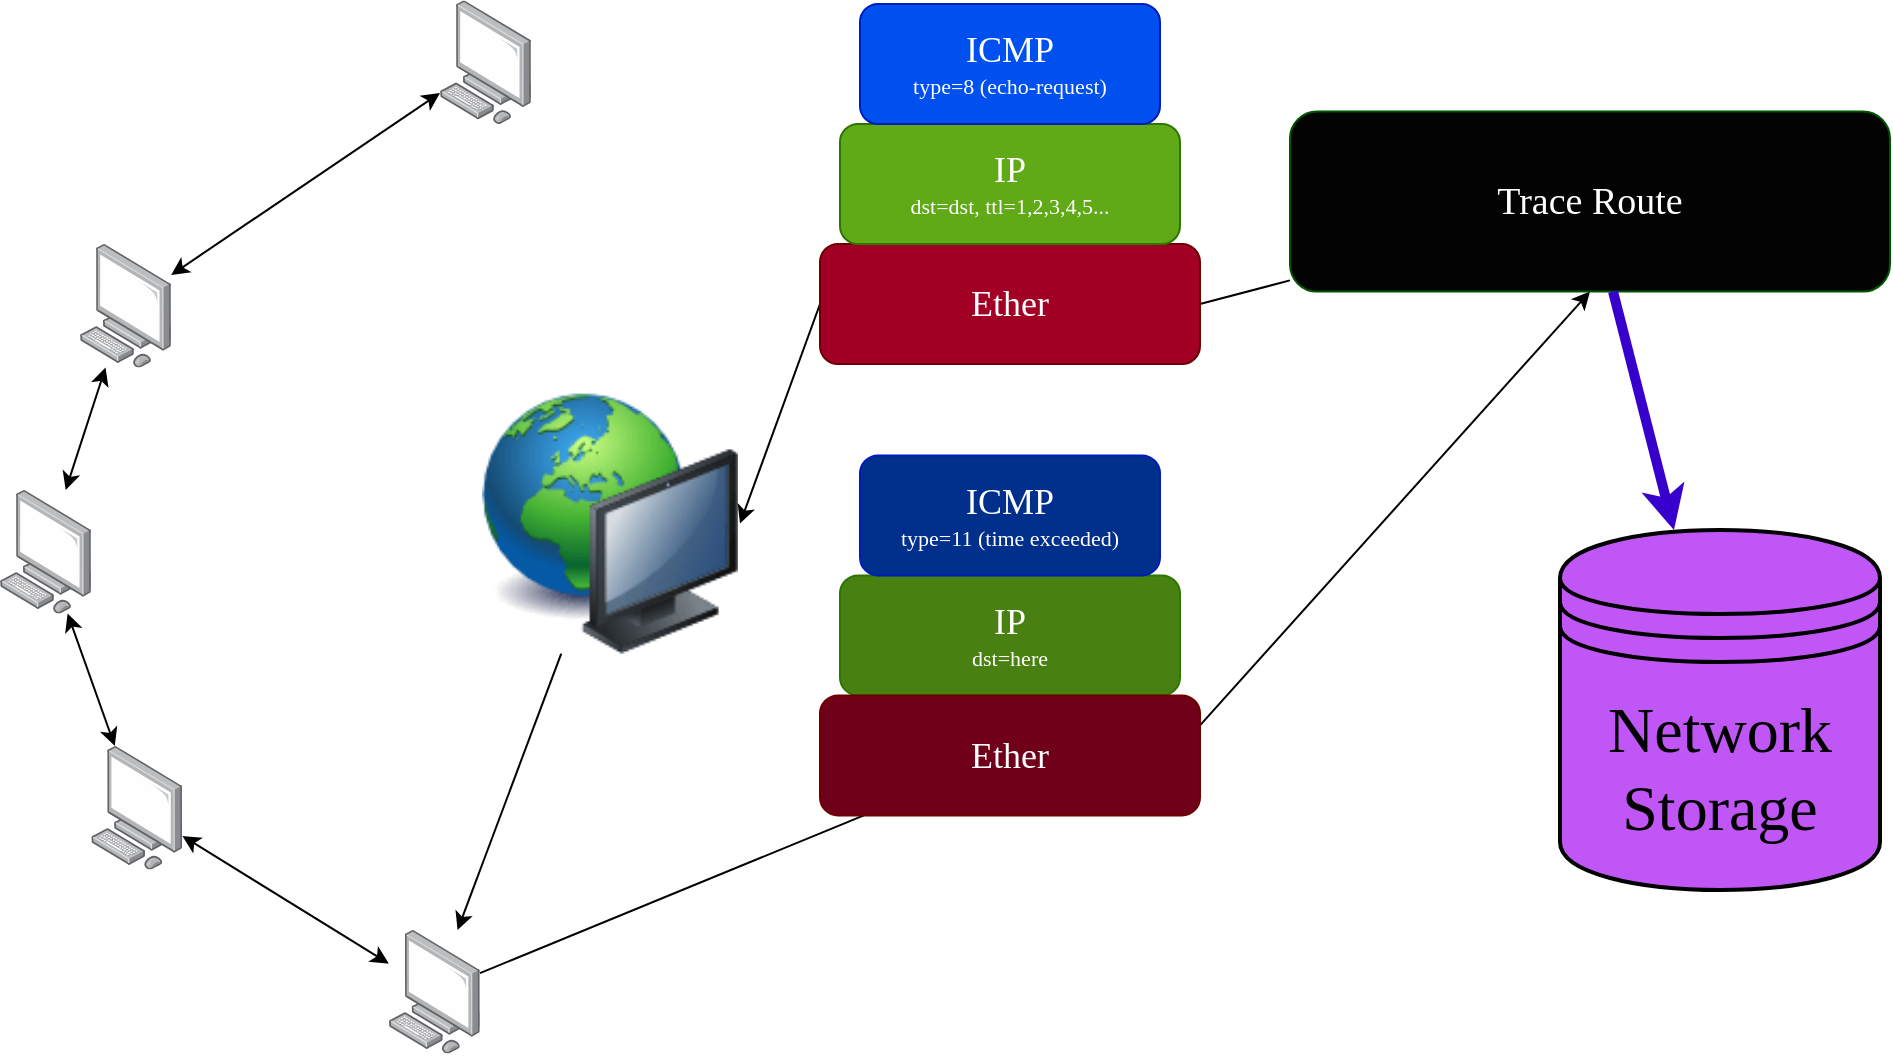 <mxfile>
    <diagram id="fEH0jCM9jVXo35o1cyl-" name="Page-1">
        <mxGraphModel dx="2427" dy="1179" grid="1" gridSize="10" guides="1" tooltips="1" connect="1" arrows="1" fold="1" page="1" pageScale="1" pageWidth="850" pageHeight="1100" math="0" shadow="0">
            <root>
                <mxCell id="0"/>
                <mxCell id="1" parent="0"/>
                <mxCell id="10" style="edgeStyle=none;html=1;exitX=0;exitY=0.5;exitDx=0;exitDy=0;entryX=1;entryY=0.5;entryDx=0;entryDy=0;startArrow=none;" parent="1" source="29" target="9" edge="1">
                    <mxGeometry relative="1" as="geometry"/>
                </mxCell>
                <mxCell id="16" style="edgeStyle=none;html=1;" parent="1" source="9" target="15" edge="1">
                    <mxGeometry relative="1" as="geometry"/>
                </mxCell>
                <mxCell id="9" value="" style="image;html=1;image=img/lib/clip_art/computers/Network_128x128.png" parent="1" vertex="1">
                    <mxGeometry x="-280" y="311.8" width="130" height="130" as="geometry"/>
                </mxCell>
                <mxCell id="11" value="" style="points=[];aspect=fixed;html=1;align=center;shadow=0;dashed=0;image;image=img/lib/allied_telesis/computer_and_terminals/Personal_Computer.svg;" parent="1" vertex="1">
                    <mxGeometry x="-300" y="115.2" width="45.6" height="61.8" as="geometry"/>
                </mxCell>
                <mxCell id="12" value="" style="points=[];aspect=fixed;html=1;align=center;shadow=0;dashed=0;image;image=img/lib/allied_telesis/computer_and_terminals/Personal_Computer.svg;" parent="1" vertex="1">
                    <mxGeometry x="-480" y="237" width="45.6" height="61.8" as="geometry"/>
                </mxCell>
                <mxCell id="13" value="" style="points=[];aspect=fixed;html=1;align=center;shadow=0;dashed=0;image;image=img/lib/allied_telesis/computer_and_terminals/Personal_Computer.svg;" parent="1" vertex="1">
                    <mxGeometry x="-520" y="360" width="45.6" height="61.8" as="geometry"/>
                </mxCell>
                <mxCell id="14" value="" style="points=[];aspect=fixed;html=1;align=center;shadow=0;dashed=0;image;image=img/lib/allied_telesis/computer_and_terminals/Personal_Computer.svg;" parent="1" vertex="1">
                    <mxGeometry x="-474.4" y="488" width="45.6" height="61.8" as="geometry"/>
                </mxCell>
                <mxCell id="15" value="" style="points=[];aspect=fixed;html=1;align=center;shadow=0;dashed=0;image;image=img/lib/allied_telesis/computer_and_terminals/Personal_Computer.svg;" parent="1" vertex="1">
                    <mxGeometry x="-325.6" y="580" width="45.6" height="61.8" as="geometry"/>
                </mxCell>
                <mxCell id="38" value="" style="edgeStyle=none;html=1;entryX=1;entryY=0.5;entryDx=0;entryDy=0;endArrow=none;startArrow=none;" parent="1" source="75" target="29" edge="1">
                    <mxGeometry relative="1" as="geometry">
                        <mxPoint x="480" y="351.8" as="sourcePoint"/>
                        <mxPoint x="170" y="366.8" as="targetPoint"/>
                    </mxGeometry>
                </mxCell>
                <mxCell id="29" value="&lt;font style=&quot;font-size: 18px;&quot;&gt;Ether&lt;/font&gt;" style="rounded=1;whiteSpace=wrap;html=1;fontFamily=Consolas;fillColor=#a20025;fontColor=#ffffff;strokeColor=#6F0000;" parent="1" vertex="1">
                    <mxGeometry x="-110" y="237" width="190" height="60" as="geometry"/>
                </mxCell>
                <mxCell id="39" value="&lt;font style=&quot;&quot;&gt;&lt;span style=&quot;font-size: 18px;&quot;&gt;IP&lt;br&gt;&lt;/span&gt;&lt;/font&gt;&lt;font style=&quot;font-size: 11px;&quot;&gt;dst=dst, ttl=1,2,3,4,5...&lt;/font&gt;" style="rounded=1;whiteSpace=wrap;html=1;fontFamily=Consolas;fillColor=#60a917;fontColor=#ffffff;strokeColor=#2D7600;" parent="1" vertex="1">
                    <mxGeometry x="-100" y="177" width="170" height="60" as="geometry"/>
                </mxCell>
                <mxCell id="40" value="&lt;font style=&quot;&quot;&gt;&lt;span style=&quot;font-size: 18px;&quot;&gt;ICMP&lt;br&gt;&lt;/span&gt;&lt;/font&gt;&lt;font style=&quot;font-size: 11px;&quot;&gt;type=8 (echo-request)&lt;/font&gt;" style="rounded=1;whiteSpace=wrap;html=1;fontFamily=Consolas;fillColor=#0050ef;fontColor=#ffffff;strokeColor=#001DBC;" parent="1" vertex="1">
                    <mxGeometry x="-90" y="117.0" width="150" height="60" as="geometry"/>
                </mxCell>
                <mxCell id="42" value="&lt;font style=&quot;&quot;&gt;&lt;span style=&quot;font-size: 18px;&quot;&gt;IP&lt;br&gt;&lt;/span&gt;&lt;/font&gt;&lt;font style=&quot;font-size: 11px;&quot;&gt;dst=here&lt;/font&gt;" style="rounded=1;whiteSpace=wrap;html=1;fontFamily=Consolas;fillColor=#488011;fontColor=#ffffff;strokeColor=#2D7600;" parent="1" vertex="1">
                    <mxGeometry x="-100" y="402.7" width="170" height="60" as="geometry"/>
                </mxCell>
                <mxCell id="43" value="&lt;font style=&quot;&quot;&gt;&lt;span style=&quot;font-size: 18px;&quot;&gt;ICMP&lt;br&gt;&lt;/span&gt;&lt;/font&gt;&lt;font style=&quot;font-size: 11px;&quot;&gt;type=11 (time exceeded)&lt;/font&gt;" style="rounded=1;whiteSpace=wrap;html=1;fontFamily=Consolas;fillColor=#002F8C;fontColor=#ffffff;strokeColor=#001DBC;" parent="1" vertex="1">
                    <mxGeometry x="-90" y="342.7" width="150" height="60" as="geometry"/>
                </mxCell>
                <mxCell id="44" value="" style="endArrow=classic;html=1;fontFamily=Consolas;fontSize=11;startArrow=none;exitX=1;exitY=0.25;exitDx=0;exitDy=0;entryX=0.5;entryY=1;entryDx=0;entryDy=0;" parent="1" source="41" target="75" edge="1">
                    <mxGeometry width="50" height="50" relative="1" as="geometry">
                        <mxPoint x="50" y="791.8" as="sourcePoint"/>
                        <mxPoint x="125" y="260.8" as="targetPoint"/>
                    </mxGeometry>
                </mxCell>
                <mxCell id="45" value="" style="endArrow=none;html=1;fontFamily=Consolas;fontSize=11;" parent="1" source="15" target="41" edge="1">
                    <mxGeometry width="50" height="50" relative="1" as="geometry">
                        <mxPoint x="-334.4" y="638.776" as="sourcePoint"/>
                        <mxPoint x="-190" y="601.8" as="targetPoint"/>
                    </mxGeometry>
                </mxCell>
                <mxCell id="41" value="&lt;font style=&quot;font-size: 18px;&quot;&gt;Ether&lt;/font&gt;" style="rounded=1;whiteSpace=wrap;html=1;fontFamily=Consolas;fillColor=#70001A;fontColor=#ffffff;strokeColor=#6F0000;" parent="1" vertex="1">
                    <mxGeometry x="-110" y="462.7" width="190" height="60" as="geometry"/>
                </mxCell>
                <mxCell id="68" value="Network Storage" style="shape=datastore;whiteSpace=wrap;html=1;strokeWidth=2;fontFamily=Consolas;fontSize=32;gradientDirection=radial;fillColor=#C056F5;" parent="1" vertex="1">
                    <mxGeometry x="260" y="380" width="160" height="180" as="geometry"/>
                </mxCell>
                <mxCell id="75" value="Trace Route" style="rounded=1;whiteSpace=wrap;html=1;fontFamily=Consolas;fillColor=#030303;fontColor=#ffffff;strokeColor=#005700;gradientColor=none;gradientDirection=radial;fontSize=19;" parent="1" vertex="1">
                    <mxGeometry x="125" y="170.8" width="300" height="90" as="geometry"/>
                </mxCell>
                <mxCell id="86" style="edgeStyle=none;html=1;strokeWidth=5;fillColor=#6a00ff;strokeColor=#3700CC;" parent="1" source="75" target="68" edge="1">
                    <mxGeometry relative="1" as="geometry">
                        <mxPoint x="205.366" y="664.7" as="sourcePoint"/>
                        <mxPoint x="227.707" y="740" as="targetPoint"/>
                    </mxGeometry>
                </mxCell>
                <mxCell id="88" style="edgeStyle=none;html=1;startArrow=classic;startFill=1;" edge="1" parent="1" source="15" target="14">
                    <mxGeometry relative="1" as="geometry">
                        <mxPoint x="-238.501" y="451.8" as="sourcePoint"/>
                        <mxPoint x="-331.274" y="631.8" as="targetPoint"/>
                    </mxGeometry>
                </mxCell>
                <mxCell id="89" style="edgeStyle=none;html=1;startArrow=classic;startFill=1;" edge="1" parent="1" source="14" target="13">
                    <mxGeometry relative="1" as="geometry">
                        <mxPoint x="-370" y="660.159" as="sourcePoint"/>
                        <mxPoint x="-520.0" y="643.441" as="targetPoint"/>
                    </mxGeometry>
                </mxCell>
                <mxCell id="90" style="edgeStyle=none;html=1;startArrow=classic;startFill=1;" edge="1" parent="1" source="13" target="12">
                    <mxGeometry relative="1" as="geometry">
                        <mxPoint x="-360" y="670.159" as="sourcePoint"/>
                        <mxPoint x="-510.0" y="653.441" as="targetPoint"/>
                    </mxGeometry>
                </mxCell>
                <mxCell id="91" style="edgeStyle=none;html=1;startArrow=classic;startFill=1;" edge="1" parent="1" source="12" target="11">
                    <mxGeometry relative="1" as="geometry">
                        <mxPoint x="-350" y="680.159" as="sourcePoint"/>
                        <mxPoint x="-500.0" y="663.441" as="targetPoint"/>
                    </mxGeometry>
                </mxCell>
            </root>
        </mxGraphModel>
    </diagram>
</mxfile>
